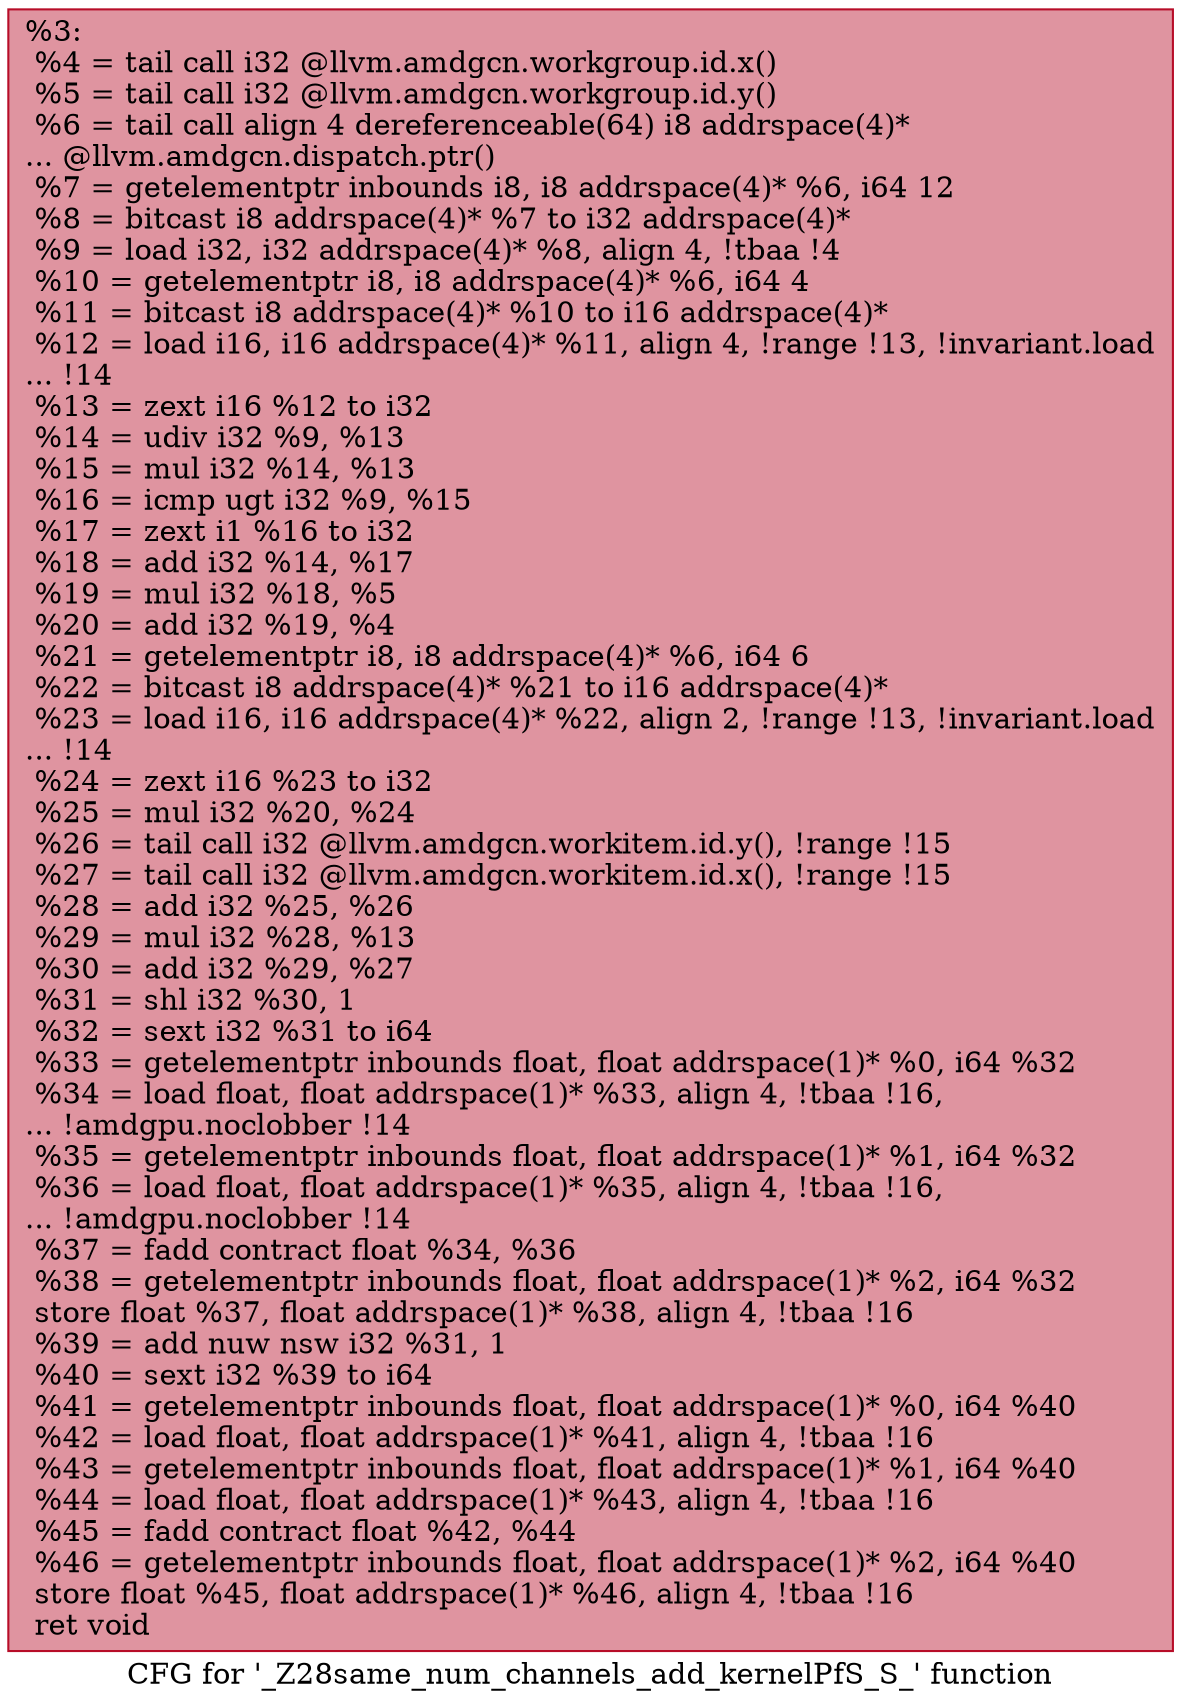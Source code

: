 digraph "CFG for '_Z28same_num_channels_add_kernelPfS_S_' function" {
	label="CFG for '_Z28same_num_channels_add_kernelPfS_S_' function";

	Node0x59a27f0 [shape=record,color="#b70d28ff", style=filled, fillcolor="#b70d2870",label="{%3:\l  %4 = tail call i32 @llvm.amdgcn.workgroup.id.x()\l  %5 = tail call i32 @llvm.amdgcn.workgroup.id.y()\l  %6 = tail call align 4 dereferenceable(64) i8 addrspace(4)*\l... @llvm.amdgcn.dispatch.ptr()\l  %7 = getelementptr inbounds i8, i8 addrspace(4)* %6, i64 12\l  %8 = bitcast i8 addrspace(4)* %7 to i32 addrspace(4)*\l  %9 = load i32, i32 addrspace(4)* %8, align 4, !tbaa !4\l  %10 = getelementptr i8, i8 addrspace(4)* %6, i64 4\l  %11 = bitcast i8 addrspace(4)* %10 to i16 addrspace(4)*\l  %12 = load i16, i16 addrspace(4)* %11, align 4, !range !13, !invariant.load\l... !14\l  %13 = zext i16 %12 to i32\l  %14 = udiv i32 %9, %13\l  %15 = mul i32 %14, %13\l  %16 = icmp ugt i32 %9, %15\l  %17 = zext i1 %16 to i32\l  %18 = add i32 %14, %17\l  %19 = mul i32 %18, %5\l  %20 = add i32 %19, %4\l  %21 = getelementptr i8, i8 addrspace(4)* %6, i64 6\l  %22 = bitcast i8 addrspace(4)* %21 to i16 addrspace(4)*\l  %23 = load i16, i16 addrspace(4)* %22, align 2, !range !13, !invariant.load\l... !14\l  %24 = zext i16 %23 to i32\l  %25 = mul i32 %20, %24\l  %26 = tail call i32 @llvm.amdgcn.workitem.id.y(), !range !15\l  %27 = tail call i32 @llvm.amdgcn.workitem.id.x(), !range !15\l  %28 = add i32 %25, %26\l  %29 = mul i32 %28, %13\l  %30 = add i32 %29, %27\l  %31 = shl i32 %30, 1\l  %32 = sext i32 %31 to i64\l  %33 = getelementptr inbounds float, float addrspace(1)* %0, i64 %32\l  %34 = load float, float addrspace(1)* %33, align 4, !tbaa !16,\l... !amdgpu.noclobber !14\l  %35 = getelementptr inbounds float, float addrspace(1)* %1, i64 %32\l  %36 = load float, float addrspace(1)* %35, align 4, !tbaa !16,\l... !amdgpu.noclobber !14\l  %37 = fadd contract float %34, %36\l  %38 = getelementptr inbounds float, float addrspace(1)* %2, i64 %32\l  store float %37, float addrspace(1)* %38, align 4, !tbaa !16\l  %39 = add nuw nsw i32 %31, 1\l  %40 = sext i32 %39 to i64\l  %41 = getelementptr inbounds float, float addrspace(1)* %0, i64 %40\l  %42 = load float, float addrspace(1)* %41, align 4, !tbaa !16\l  %43 = getelementptr inbounds float, float addrspace(1)* %1, i64 %40\l  %44 = load float, float addrspace(1)* %43, align 4, !tbaa !16\l  %45 = fadd contract float %42, %44\l  %46 = getelementptr inbounds float, float addrspace(1)* %2, i64 %40\l  store float %45, float addrspace(1)* %46, align 4, !tbaa !16\l  ret void\l}"];
}
